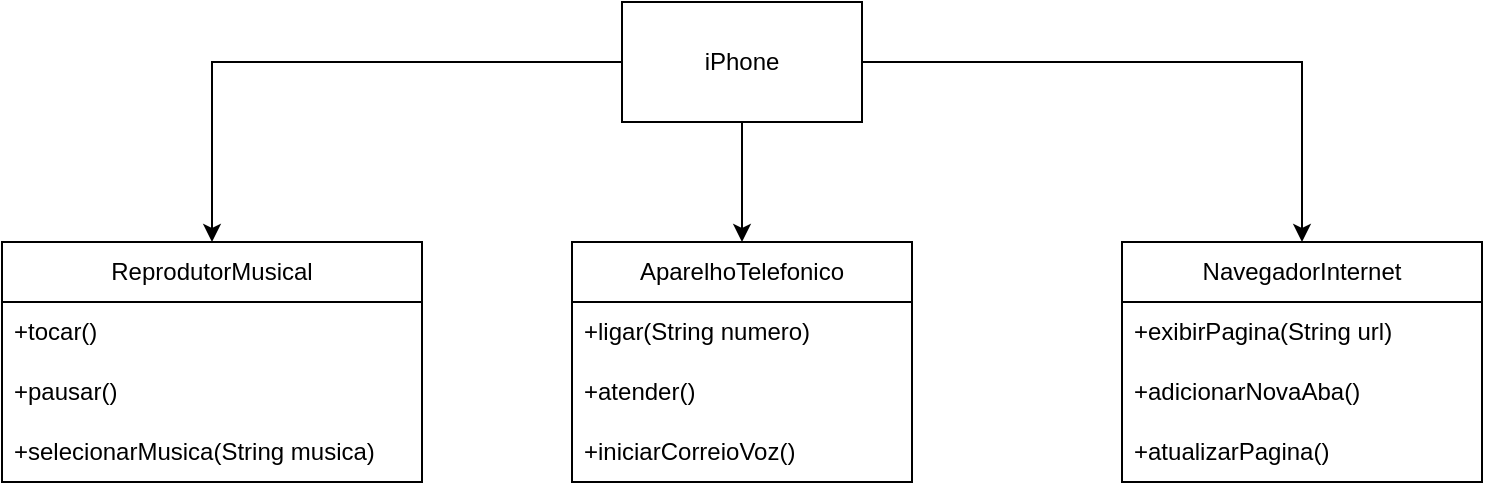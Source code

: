 <mxfile version="24.7.13">
  <diagram name="Página-1" id="RYIyAp36-QjLkD3C358v">
    <mxGraphModel dx="1050" dy="557" grid="1" gridSize="10" guides="1" tooltips="1" connect="1" arrows="1" fold="1" page="1" pageScale="1" pageWidth="827" pageHeight="1169" math="0" shadow="0">
      <root>
        <mxCell id="0" />
        <mxCell id="1" parent="0" />
        <mxCell id="HnL6TdpuA-npuahRLjEa-10" value="ReprodutorMusical" style="swimlane;fontStyle=0;childLayout=stackLayout;horizontal=1;startSize=30;horizontalStack=0;resizeParent=1;resizeParentMax=0;resizeLast=0;collapsible=1;marginBottom=0;whiteSpace=wrap;html=1;" vertex="1" parent="1">
          <mxGeometry y="200" width="210" height="120" as="geometry" />
        </mxCell>
        <mxCell id="HnL6TdpuA-npuahRLjEa-11" value="+tocar()" style="text;strokeColor=none;fillColor=none;align=left;verticalAlign=middle;spacingLeft=4;spacingRight=4;overflow=hidden;points=[[0,0.5],[1,0.5]];portConstraint=eastwest;rotatable=0;whiteSpace=wrap;html=1;" vertex="1" parent="HnL6TdpuA-npuahRLjEa-10">
          <mxGeometry y="30" width="210" height="30" as="geometry" />
        </mxCell>
        <mxCell id="HnL6TdpuA-npuahRLjEa-12" value="+pausar()" style="text;strokeColor=none;fillColor=none;align=left;verticalAlign=middle;spacingLeft=4;spacingRight=4;overflow=hidden;points=[[0,0.5],[1,0.5]];portConstraint=eastwest;rotatable=0;whiteSpace=wrap;html=1;" vertex="1" parent="HnL6TdpuA-npuahRLjEa-10">
          <mxGeometry y="60" width="210" height="30" as="geometry" />
        </mxCell>
        <mxCell id="HnL6TdpuA-npuahRLjEa-13" value="+selecionarMusica(String musica)" style="text;strokeColor=none;fillColor=none;align=left;verticalAlign=middle;spacingLeft=4;spacingRight=4;overflow=hidden;points=[[0,0.5],[1,0.5]];portConstraint=eastwest;rotatable=0;whiteSpace=wrap;html=1;" vertex="1" parent="HnL6TdpuA-npuahRLjEa-10">
          <mxGeometry y="90" width="210" height="30" as="geometry" />
        </mxCell>
        <mxCell id="HnL6TdpuA-npuahRLjEa-15" style="edgeStyle=orthogonalEdgeStyle;rounded=0;orthogonalLoop=1;jettySize=auto;html=1;entryX=0.5;entryY=0;entryDx=0;entryDy=0;" edge="1" parent="1" source="HnL6TdpuA-npuahRLjEa-14" target="HnL6TdpuA-npuahRLjEa-10">
          <mxGeometry relative="1" as="geometry" />
        </mxCell>
        <mxCell id="HnL6TdpuA-npuahRLjEa-20" style="edgeStyle=orthogonalEdgeStyle;rounded=0;orthogonalLoop=1;jettySize=auto;html=1;" edge="1" parent="1" source="HnL6TdpuA-npuahRLjEa-14" target="HnL6TdpuA-npuahRLjEa-16">
          <mxGeometry relative="1" as="geometry" />
        </mxCell>
        <mxCell id="HnL6TdpuA-npuahRLjEa-25" style="edgeStyle=orthogonalEdgeStyle;rounded=0;orthogonalLoop=1;jettySize=auto;html=1;" edge="1" parent="1" source="HnL6TdpuA-npuahRLjEa-14" target="HnL6TdpuA-npuahRLjEa-21">
          <mxGeometry relative="1" as="geometry" />
        </mxCell>
        <mxCell id="HnL6TdpuA-npuahRLjEa-14" value="iPhone" style="rounded=0;whiteSpace=wrap;html=1;" vertex="1" parent="1">
          <mxGeometry x="310" y="80" width="120" height="60" as="geometry" />
        </mxCell>
        <mxCell id="HnL6TdpuA-npuahRLjEa-16" value="AparelhoTelefonico" style="swimlane;fontStyle=0;childLayout=stackLayout;horizontal=1;startSize=30;horizontalStack=0;resizeParent=1;resizeParentMax=0;resizeLast=0;collapsible=1;marginBottom=0;whiteSpace=wrap;html=1;" vertex="1" parent="1">
          <mxGeometry x="285" y="200" width="170" height="120" as="geometry" />
        </mxCell>
        <mxCell id="HnL6TdpuA-npuahRLjEa-17" value="+ligar(String numero)" style="text;strokeColor=none;fillColor=none;align=left;verticalAlign=middle;spacingLeft=4;spacingRight=4;overflow=hidden;points=[[0,0.5],[1,0.5]];portConstraint=eastwest;rotatable=0;whiteSpace=wrap;html=1;" vertex="1" parent="HnL6TdpuA-npuahRLjEa-16">
          <mxGeometry y="30" width="170" height="30" as="geometry" />
        </mxCell>
        <mxCell id="HnL6TdpuA-npuahRLjEa-18" value="+atender()" style="text;strokeColor=none;fillColor=none;align=left;verticalAlign=middle;spacingLeft=4;spacingRight=4;overflow=hidden;points=[[0,0.5],[1,0.5]];portConstraint=eastwest;rotatable=0;whiteSpace=wrap;html=1;" vertex="1" parent="HnL6TdpuA-npuahRLjEa-16">
          <mxGeometry y="60" width="170" height="30" as="geometry" />
        </mxCell>
        <mxCell id="HnL6TdpuA-npuahRLjEa-19" value="+iniciarCorreioVoz()" style="text;strokeColor=none;fillColor=none;align=left;verticalAlign=middle;spacingLeft=4;spacingRight=4;overflow=hidden;points=[[0,0.5],[1,0.5]];portConstraint=eastwest;rotatable=0;whiteSpace=wrap;html=1;" vertex="1" parent="HnL6TdpuA-npuahRLjEa-16">
          <mxGeometry y="90" width="170" height="30" as="geometry" />
        </mxCell>
        <mxCell id="HnL6TdpuA-npuahRLjEa-21" value="NavegadorInternet" style="swimlane;fontStyle=0;childLayout=stackLayout;horizontal=1;startSize=30;horizontalStack=0;resizeParent=1;resizeParentMax=0;resizeLast=0;collapsible=1;marginBottom=0;whiteSpace=wrap;html=1;" vertex="1" parent="1">
          <mxGeometry x="560" y="200" width="180" height="120" as="geometry" />
        </mxCell>
        <mxCell id="HnL6TdpuA-npuahRLjEa-22" value="+exibirPagina(String url)" style="text;strokeColor=none;fillColor=none;align=left;verticalAlign=middle;spacingLeft=4;spacingRight=4;overflow=hidden;points=[[0,0.5],[1,0.5]];portConstraint=eastwest;rotatable=0;whiteSpace=wrap;html=1;" vertex="1" parent="HnL6TdpuA-npuahRLjEa-21">
          <mxGeometry y="30" width="180" height="30" as="geometry" />
        </mxCell>
        <mxCell id="HnL6TdpuA-npuahRLjEa-23" value="+adicionarNovaAba()" style="text;strokeColor=none;fillColor=none;align=left;verticalAlign=middle;spacingLeft=4;spacingRight=4;overflow=hidden;points=[[0,0.5],[1,0.5]];portConstraint=eastwest;rotatable=0;whiteSpace=wrap;html=1;" vertex="1" parent="HnL6TdpuA-npuahRLjEa-21">
          <mxGeometry y="60" width="180" height="30" as="geometry" />
        </mxCell>
        <mxCell id="HnL6TdpuA-npuahRLjEa-24" value="+atualizarPagina()" style="text;strokeColor=none;fillColor=none;align=left;verticalAlign=middle;spacingLeft=4;spacingRight=4;overflow=hidden;points=[[0,0.5],[1,0.5]];portConstraint=eastwest;rotatable=0;whiteSpace=wrap;html=1;" vertex="1" parent="HnL6TdpuA-npuahRLjEa-21">
          <mxGeometry y="90" width="180" height="30" as="geometry" />
        </mxCell>
      </root>
    </mxGraphModel>
  </diagram>
</mxfile>
